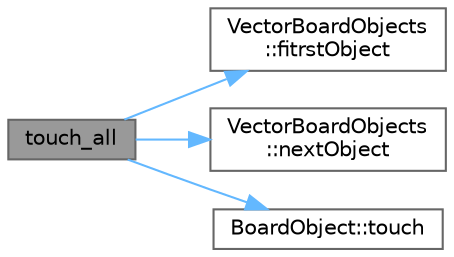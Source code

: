 digraph "touch_all"
{
 // LATEX_PDF_SIZE
  bgcolor="transparent";
  edge [fontname=Helvetica,fontsize=10,labelfontname=Helvetica,labelfontsize=10];
  node [fontname=Helvetica,fontsize=10,shape=box,height=0.2,width=0.4];
  rankdir="LR";
  Node1 [label="touch_all",height=0.2,width=0.4,color="gray40", fillcolor="grey60", style="filled", fontcolor="black",tooltip=" "];
  Node1 -> Node2 [color="steelblue1",style="solid"];
  Node2 [label="VectorBoardObjects\l::fitrstObject",height=0.2,width=0.4,color="grey40", fillcolor="white", style="filled",URL="$class_vector_board_objects.html#a90832b05679f501a9444d9e5c6338b5f",tooltip=" "];
  Node1 -> Node3 [color="steelblue1",style="solid"];
  Node3 [label="VectorBoardObjects\l::nextObject",height=0.2,width=0.4,color="grey40", fillcolor="white", style="filled",URL="$class_vector_board_objects.html#a671b29156e54830f32deee27015b0921",tooltip=" "];
  Node1 -> Node4 [color="steelblue1",style="solid"];
  Node4 [label="BoardObject::touch",height=0.2,width=0.4,color="grey40", fillcolor="white", style="filled",URL="$class_board_object.html#a29e18ef0b024ed21dff561b8ee0df919",tooltip=" "];
}
